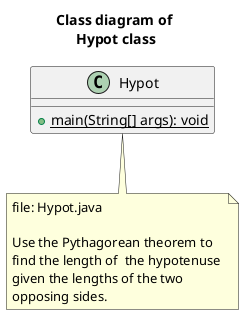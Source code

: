 @startuml
title Class diagram of \nHypot class

class Hypot {
    {method} + {static} main(String[] args): void
}
note bottom of Hypot
    file: Hypot.java

    Use the Pythagorean theorem to 
    find the length of  the hypotenuse 
    given the lengths of the two 
    opposing sides.
end note
@enduml